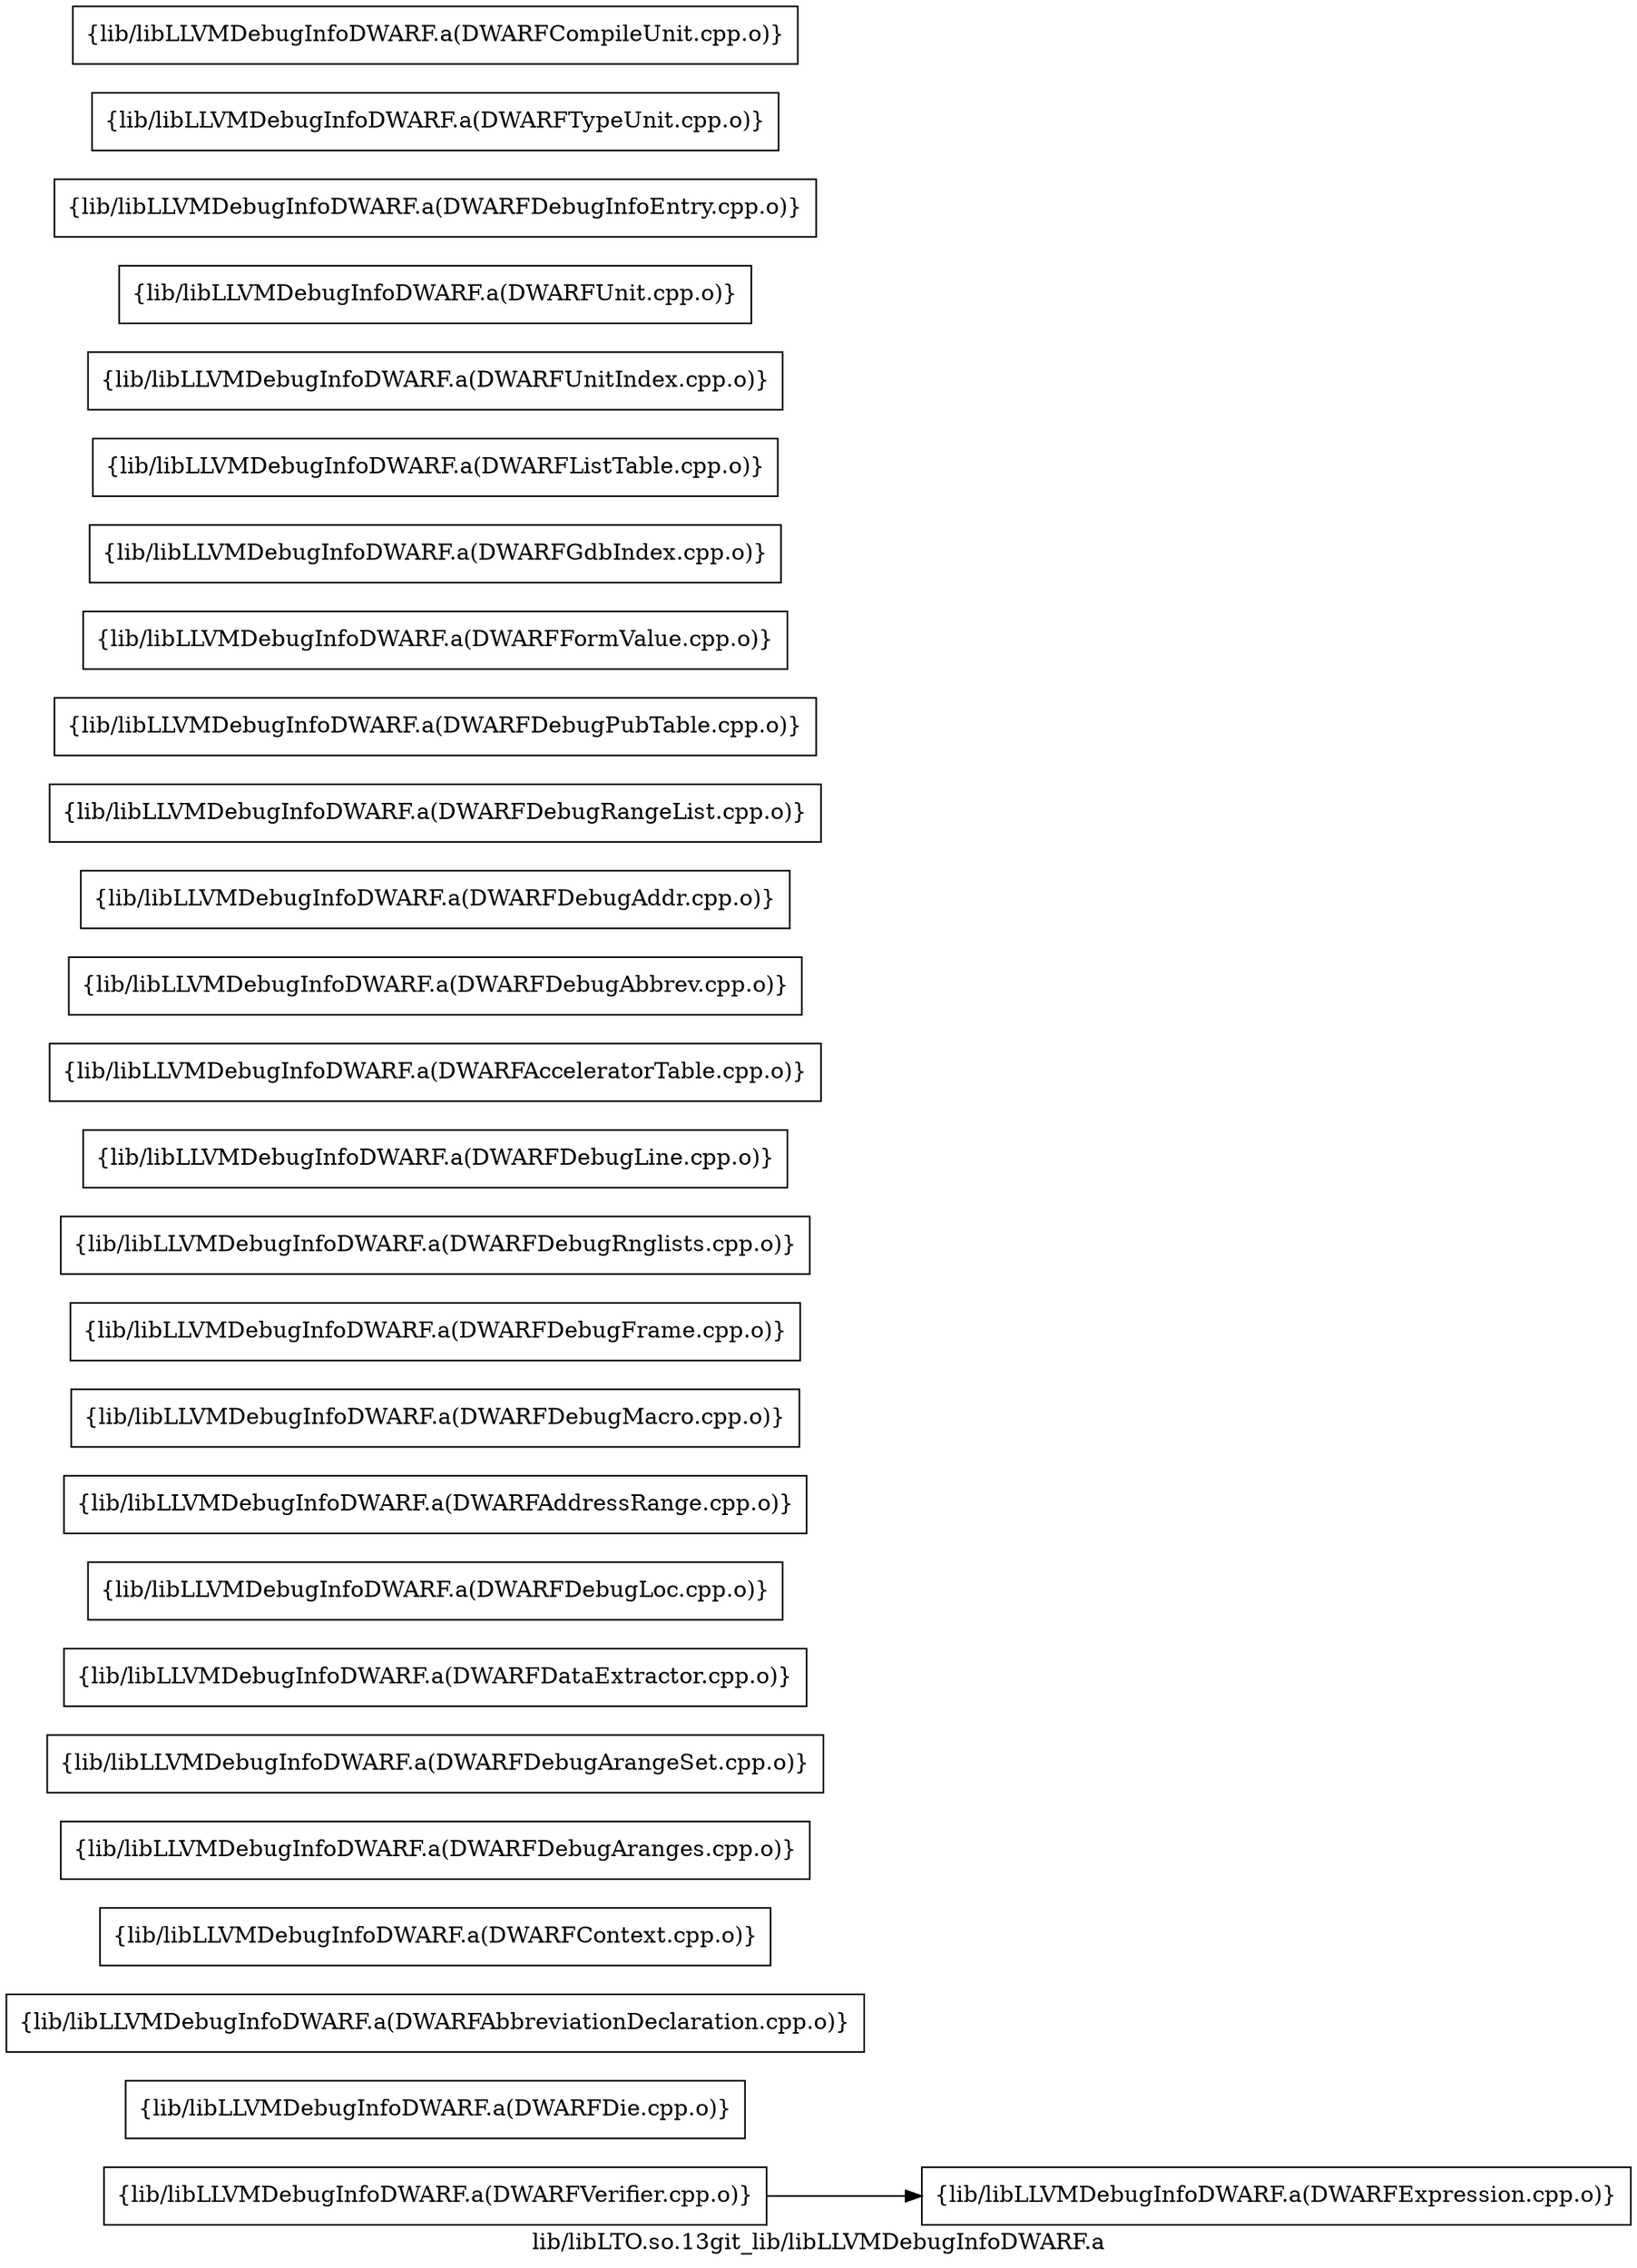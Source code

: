 digraph "lib/libLTO.so.13git_lib/libLLVMDebugInfoDWARF.a" {
	label="lib/libLTO.so.13git_lib/libLLVMDebugInfoDWARF.a";
	rankdir=LR;

	Node0x5630bf5a7bb8 [shape=record,shape=box,group=0,label="{lib/libLLVMDebugInfoDWARF.a(DWARFExpression.cpp.o)}"];
	Node0x5630bf5a7488 [shape=record,shape=box,group=0,label="{lib/libLLVMDebugInfoDWARF.a(DWARFDie.cpp.o)}"];
	Node0x5630bf5a9508 [shape=record,shape=box,group=0,label="{lib/libLLVMDebugInfoDWARF.a(DWARFAbbreviationDeclaration.cpp.o)}"];
	Node0x5630bf58a478 [shape=record,shape=box,group=0,label="{lib/libLLVMDebugInfoDWARF.a(DWARFContext.cpp.o)}"];
	Node0x5630bf58a0b8 [shape=record,shape=box,group=0,label="{lib/libLLVMDebugInfoDWARF.a(DWARFDebugAranges.cpp.o)}"];
	Node0x5630bf58a798 [shape=record,shape=box,group=0,label="{lib/libLLVMDebugInfoDWARF.a(DWARFDebugArangeSet.cpp.o)}"];
	Node0x5630bf58b9b8 [shape=record,shape=box,group=0,label="{lib/libLLVMDebugInfoDWARF.a(DWARFDataExtractor.cpp.o)}"];
	Node0x5630bf58c138 [shape=record,shape=box,group=0,label="{lib/libLLVMDebugInfoDWARF.a(DWARFDebugLoc.cpp.o)}"];
	Node0x5630bf58bf08 [shape=record,shape=box,group=0,label="{lib/libLLVMDebugInfoDWARF.a(DWARFAddressRange.cpp.o)}"];
	Node0x5630bf58c778 [shape=record,shape=box,group=0,label="{lib/libLLVMDebugInfoDWARF.a(DWARFDebugMacro.cpp.o)}"];
	Node0x5630bf58d808 [shape=record,shape=box,group=0,label="{lib/libLLVMDebugInfoDWARF.a(DWARFDebugFrame.cpp.o)}"];
	Node0x5630bf58dfd8 [shape=record,shape=box,group=0,label="{lib/libLLVMDebugInfoDWARF.a(DWARFDebugRnglists.cpp.o)}"];
	Node0x5630bf58d8a8 [shape=record,shape=box,group=0,label="{lib/libLLVMDebugInfoDWARF.a(DWARFDebugLine.cpp.o)}"];
	Node0x5630bf5952d8 [shape=record,shape=box,group=0,label="{lib/libLLVMDebugInfoDWARF.a(DWARFAcceleratorTable.cpp.o)}"];
	Node0x5630bf594478 [shape=record,shape=box,group=0,label="{lib/libLLVMDebugInfoDWARF.a(DWARFDebugAbbrev.cpp.o)}"];
	Node0x5630bf5940b8 [shape=record,shape=box,group=0,label="{lib/libLLVMDebugInfoDWARF.a(DWARFDebugAddr.cpp.o)}"];
	Node0x5630bf5932a8 [shape=record,shape=box,group=0,label="{lib/libLLVMDebugInfoDWARF.a(DWARFDebugRangeList.cpp.o)}"];
	Node0x5630bf5981b8 [shape=record,shape=box,group=0,label="{lib/libLLVMDebugInfoDWARF.a(DWARFDebugPubTable.cpp.o)}"];
	Node0x5630bf5972b8 [shape=record,shape=box,group=0,label="{lib/libLLVMDebugInfoDWARF.a(DWARFFormValue.cpp.o)}"];
	Node0x5630bf596c28 [shape=record,shape=box,group=0,label="{lib/libLLVMDebugInfoDWARF.a(DWARFGdbIndex.cpp.o)}"];
	Node0x5630bf595ff8 [shape=record,shape=box,group=0,label="{lib/libLLVMDebugInfoDWARF.a(DWARFListTable.cpp.o)}"];
	Node0x5630bf595d78 [shape=record,shape=box,group=0,label="{lib/libLLVMDebugInfoDWARF.a(DWARFUnitIndex.cpp.o)}"];
	Node0x5630bf58f0b8 [shape=record,shape=box,group=0,label="{lib/libLLVMDebugInfoDWARF.a(DWARFUnit.cpp.o)}"];
	Node0x5630bf58e398 [shape=record,shape=box,group=0,label="{lib/libLLVMDebugInfoDWARF.a(DWARFDebugInfoEntry.cpp.o)}"];
	Node0x5630bf58ea28 [shape=record,shape=box,group=0,label="{lib/libLLVMDebugInfoDWARF.a(DWARFTypeUnit.cpp.o)}"];
	Node0x5630bf590648 [shape=record,shape=box,group=0,label="{lib/libLLVMDebugInfoDWARF.a(DWARFCompileUnit.cpp.o)}"];
	Node0x5630bf58fa68 [shape=record,shape=box,group=0,label="{lib/libLLVMDebugInfoDWARF.a(DWARFVerifier.cpp.o)}"];
	Node0x5630bf58fa68 -> Node0x5630bf5a7bb8;
}
